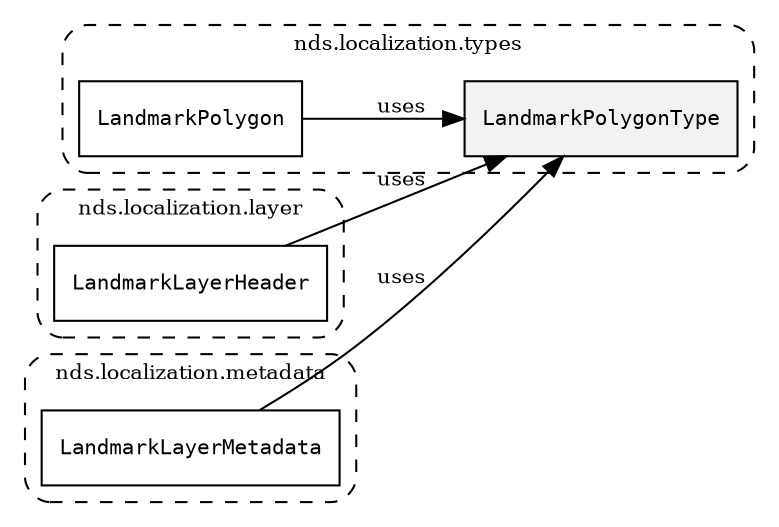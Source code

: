 /**
 * This dot file creates symbol collaboration diagram for LandmarkPolygonType.
 */
digraph ZSERIO
{
    node [shape=box, fontsize=10];
    rankdir="LR";
    fontsize=10;
    tooltip="LandmarkPolygonType collaboration diagram";

    subgraph "cluster_nds.localization.types"
    {
        style="dashed, rounded";
        label="nds.localization.types";
        tooltip="Package nds.localization.types";
        href="../../../content/packages/nds.localization.types.html#Package-nds-localization-types";
        target="_parent";

        "LandmarkPolygonType" [style="filled", fillcolor="#0000000D", target="_parent", label=<<font face="monospace"><table align="center" border="0" cellspacing="0" cellpadding="0"><tr><td href="../../../content/packages/nds.localization.types.html#Enum-LandmarkPolygonType" title="Enum defined in nds.localization.types">LandmarkPolygonType</td></tr></table></font>>];
        "LandmarkPolygon" [target="_parent", label=<<font face="monospace"><table align="center" border="0" cellspacing="0" cellpadding="0"><tr><td href="../../../content/packages/nds.localization.types.html#Structure-LandmarkPolygon" title="Structure defined in nds.localization.types">LandmarkPolygon</td></tr></table></font>>];
    }

    subgraph "cluster_nds.localization.layer"
    {
        style="dashed, rounded";
        label="nds.localization.layer";
        tooltip="Package nds.localization.layer";
        href="../../../content/packages/nds.localization.layer.html#Package-nds-localization-layer";
        target="_parent";

        "LandmarkLayerHeader" [target="_parent", label=<<font face="monospace"><table align="center" border="0" cellspacing="0" cellpadding="0"><tr><td href="../../../content/packages/nds.localization.layer.html#Structure-LandmarkLayerHeader" title="Structure defined in nds.localization.layer">LandmarkLayerHeader</td></tr></table></font>>];
    }

    subgraph "cluster_nds.localization.metadata"
    {
        style="dashed, rounded";
        label="nds.localization.metadata";
        tooltip="Package nds.localization.metadata";
        href="../../../content/packages/nds.localization.metadata.html#Package-nds-localization-metadata";
        target="_parent";

        "LandmarkLayerMetadata" [target="_parent", label=<<font face="monospace"><table align="center" border="0" cellspacing="0" cellpadding="0"><tr><td href="../../../content/packages/nds.localization.metadata.html#Structure-LandmarkLayerMetadata" title="Structure defined in nds.localization.metadata">LandmarkLayerMetadata</td></tr></table></font>>];
    }

    "LandmarkPolygon" -> "LandmarkPolygonType" [label="uses", fontsize=10];
    "LandmarkLayerHeader" -> "LandmarkPolygonType" [label="uses", fontsize=10];
    "LandmarkLayerMetadata" -> "LandmarkPolygonType" [label="uses", fontsize=10];
}
